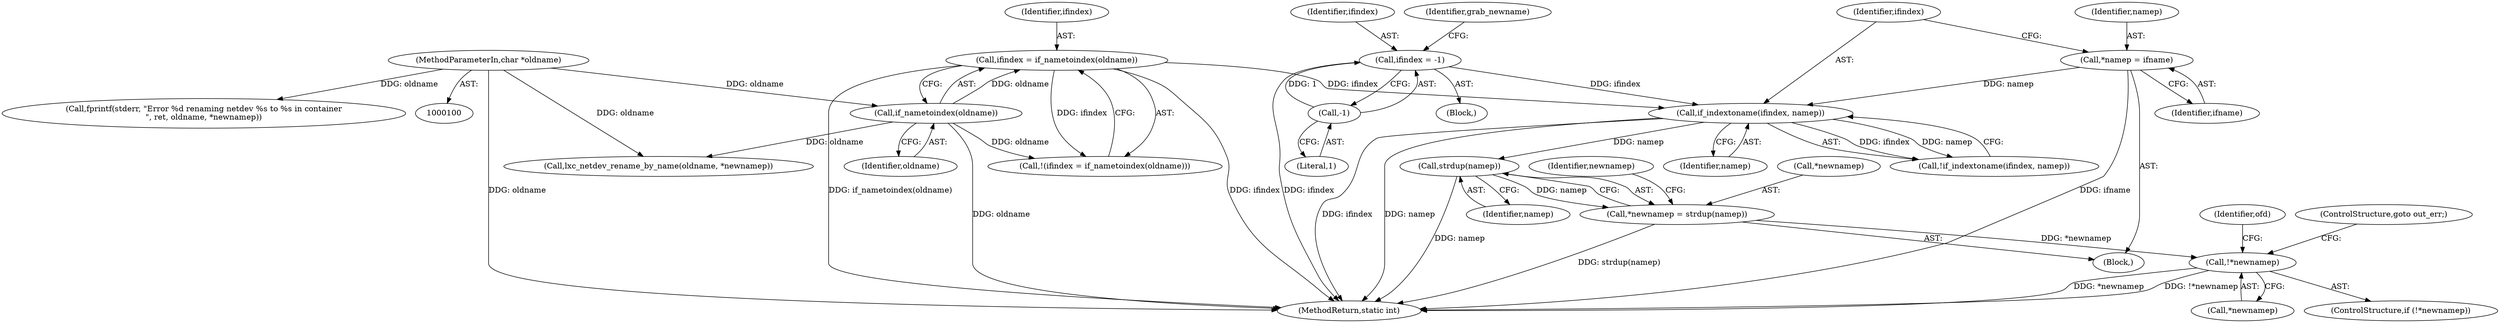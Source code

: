 digraph "1_lxc_16af238036a5464ae8f2420ed3af214f0de875f9@API" {
"1000238" [label="(Call,strdup(namep))"];
"1000227" [label="(Call,if_indextoname(ifindex, namep))"];
"1000190" [label="(Call,ifindex = if_nametoindex(oldname))"];
"1000192" [label="(Call,if_nametoindex(oldname))"];
"1000102" [label="(MethodParameterIn,char *oldname)"];
"1000117" [label="(Call,ifindex = -1)"];
"1000119" [label="(Call,-1)"];
"1000222" [label="(Call,*namep = ifname)"];
"1000235" [label="(Call,*newnamep = strdup(namep))"];
"1000241" [label="(Call,!*newnamep)"];
"1000193" [label="(Identifier,oldname)"];
"1000241" [label="(Call,!*newnamep)"];
"1000223" [label="(Identifier,namep)"];
"1000104" [label="(Block,)"];
"1000228" [label="(Identifier,ifindex)"];
"1000236" [label="(Call,*newnamep)"];
"1000239" [label="(Identifier,namep)"];
"1000248" [label="(Identifier,ofd)"];
"1000235" [label="(Call,*newnamep = strdup(namep))"];
"1000219" [label="(Block,)"];
"1000242" [label="(Call,*newnamep)"];
"1000238" [label="(Call,strdup(namep))"];
"1000118" [label="(Identifier,ifindex)"];
"1000209" [label="(Call,fprintf(stderr, \"Error %d renaming netdev %s to %s in container\n\", ret, oldname, *newnamep))"];
"1000102" [label="(MethodParameterIn,char *oldname)"];
"1000227" [label="(Call,if_indextoname(ifindex, namep))"];
"1000119" [label="(Call,-1)"];
"1000120" [label="(Literal,1)"];
"1000244" [label="(ControlStructure,goto out_err;)"];
"1000117" [label="(Call,ifindex = -1)"];
"1000226" [label="(Call,!if_indextoname(ifindex, namep))"];
"1000229" [label="(Identifier,namep)"];
"1000224" [label="(Identifier,ifname)"];
"1000203" [label="(Call,lxc_netdev_rename_by_name(oldname, *newnamep))"];
"1000123" [label="(Identifier,grab_newname)"];
"1000243" [label="(Identifier,newnamep)"];
"1000189" [label="(Call,!(ifindex = if_nametoindex(oldname)))"];
"1000191" [label="(Identifier,ifindex)"];
"1000240" [label="(ControlStructure,if (!*newnamep))"];
"1000190" [label="(Call,ifindex = if_nametoindex(oldname))"];
"1000192" [label="(Call,if_nametoindex(oldname))"];
"1000222" [label="(Call,*namep = ifname)"];
"1000289" [label="(MethodReturn,static int)"];
"1000238" -> "1000235"  [label="AST: "];
"1000238" -> "1000239"  [label="CFG: "];
"1000239" -> "1000238"  [label="AST: "];
"1000235" -> "1000238"  [label="CFG: "];
"1000238" -> "1000289"  [label="DDG: namep"];
"1000238" -> "1000235"  [label="DDG: namep"];
"1000227" -> "1000238"  [label="DDG: namep"];
"1000227" -> "1000226"  [label="AST: "];
"1000227" -> "1000229"  [label="CFG: "];
"1000228" -> "1000227"  [label="AST: "];
"1000229" -> "1000227"  [label="AST: "];
"1000226" -> "1000227"  [label="CFG: "];
"1000227" -> "1000289"  [label="DDG: ifindex"];
"1000227" -> "1000289"  [label="DDG: namep"];
"1000227" -> "1000226"  [label="DDG: ifindex"];
"1000227" -> "1000226"  [label="DDG: namep"];
"1000190" -> "1000227"  [label="DDG: ifindex"];
"1000117" -> "1000227"  [label="DDG: ifindex"];
"1000222" -> "1000227"  [label="DDG: namep"];
"1000190" -> "1000189"  [label="AST: "];
"1000190" -> "1000192"  [label="CFG: "];
"1000191" -> "1000190"  [label="AST: "];
"1000192" -> "1000190"  [label="AST: "];
"1000189" -> "1000190"  [label="CFG: "];
"1000190" -> "1000289"  [label="DDG: ifindex"];
"1000190" -> "1000289"  [label="DDG: if_nametoindex(oldname)"];
"1000190" -> "1000189"  [label="DDG: ifindex"];
"1000192" -> "1000190"  [label="DDG: oldname"];
"1000192" -> "1000193"  [label="CFG: "];
"1000193" -> "1000192"  [label="AST: "];
"1000192" -> "1000289"  [label="DDG: oldname"];
"1000192" -> "1000189"  [label="DDG: oldname"];
"1000102" -> "1000192"  [label="DDG: oldname"];
"1000192" -> "1000203"  [label="DDG: oldname"];
"1000102" -> "1000100"  [label="AST: "];
"1000102" -> "1000289"  [label="DDG: oldname"];
"1000102" -> "1000203"  [label="DDG: oldname"];
"1000102" -> "1000209"  [label="DDG: oldname"];
"1000117" -> "1000104"  [label="AST: "];
"1000117" -> "1000119"  [label="CFG: "];
"1000118" -> "1000117"  [label="AST: "];
"1000119" -> "1000117"  [label="AST: "];
"1000123" -> "1000117"  [label="CFG: "];
"1000117" -> "1000289"  [label="DDG: ifindex"];
"1000119" -> "1000117"  [label="DDG: 1"];
"1000119" -> "1000120"  [label="CFG: "];
"1000120" -> "1000119"  [label="AST: "];
"1000222" -> "1000219"  [label="AST: "];
"1000222" -> "1000224"  [label="CFG: "];
"1000223" -> "1000222"  [label="AST: "];
"1000224" -> "1000222"  [label="AST: "];
"1000228" -> "1000222"  [label="CFG: "];
"1000222" -> "1000289"  [label="DDG: ifname"];
"1000235" -> "1000219"  [label="AST: "];
"1000236" -> "1000235"  [label="AST: "];
"1000243" -> "1000235"  [label="CFG: "];
"1000235" -> "1000289"  [label="DDG: strdup(namep)"];
"1000235" -> "1000241"  [label="DDG: *newnamep"];
"1000241" -> "1000240"  [label="AST: "];
"1000241" -> "1000242"  [label="CFG: "];
"1000242" -> "1000241"  [label="AST: "];
"1000244" -> "1000241"  [label="CFG: "];
"1000248" -> "1000241"  [label="CFG: "];
"1000241" -> "1000289"  [label="DDG: *newnamep"];
"1000241" -> "1000289"  [label="DDG: !*newnamep"];
}
